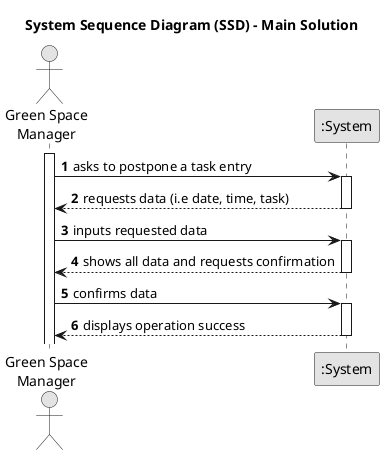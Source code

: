 @startuml
skinparam monochrome true
skinparam packageStyle rectangle
skinparam shadowing false

title System Sequence Diagram (SSD) - Main Solution

autonumber

actor "Green Space\nManager" as GSM
participant ":System" as System

activate GSM

    GSM -> System : asks to postpone a task entry
    activate System

        System --> GSM : requests data (i.e date, time, task)
    deactivate System
    GSM -> System : inputs requested data
    activate System

        System --> GSM : shows all data and requests confirmation
    deactivate System
    GSM -> System : confirms data
    activate System

        System --> GSM : displays operation success
    deactivate System

@enduml